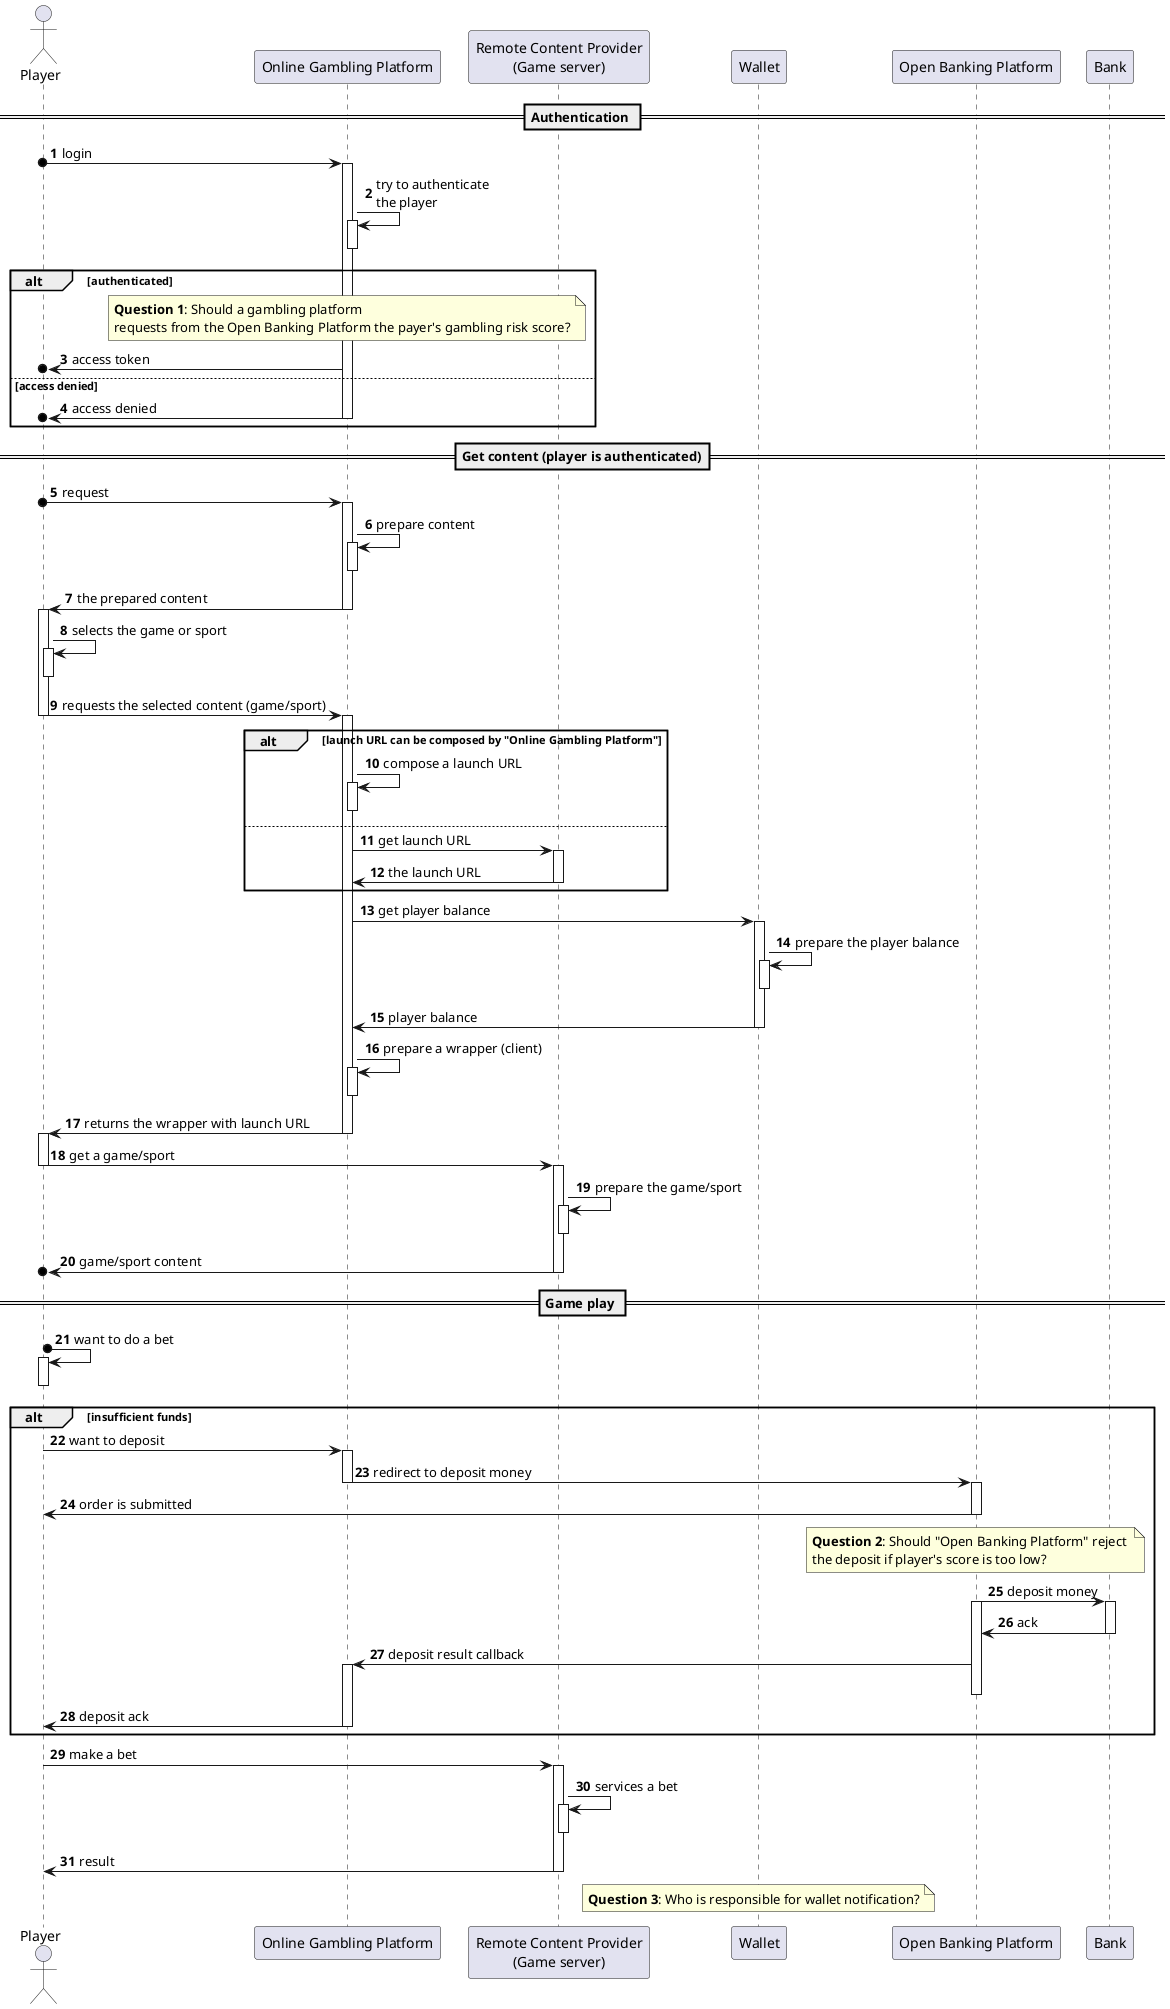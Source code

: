 @startuml

autonumber

actor player as "Player"
participant ogp as "Online Gambling Platform"
participant rcp as "Remote Content Provider\n(Game server)"
participant wallet as "Wallet"
participant obp as "Open Banking Platform"
participant bank as "Bank"

== Authentication ==

player o-> ogp++: login
ogp -> ogp++--: try to authenticate\nthe player
alt authenticated
  note over ogp: <b>Question 1</b>: Should a gambling platform \nrequests from the Open Banking Platform the payer's gambling risk score?
  ogp ->o player: access token
   else  access denied
  ogp ->o player--: access denied
end

== Get content (player is authenticated)==

player o-> ogp++: request
ogp -> ogp++--: prepare content
ogp -> player--++: the prepared content
player -> player++--: selects the game or sport
player -> ogp--++: requests the selected content (game/sport)
alt launch URL can be composed by "Online Gambling Platform"
  ogp -> ogp++--: compose a launch URL
else
  ogp -> rcp++: get launch URL
  rcp -> ogp--: the launch URL
end
ogp -> wallet++: get player balance
wallet -> wallet++--: prepare the player balance
wallet -> ogp--: player balance
ogp -> ogp++-- : prepare a wrapper (client)
ogp -> player--++: returns the wrapper with launch URL
player -> rcp--++: get a game/sport
rcp -> rcp++--: prepare the game/sport
rcp ->o player-- : game/sport content

== Game play ==
player o-> player++--: want to do a bet
alt insufficient funds
  player -> ogp++: want to deposit
  ogp -> obp--++: redirect to deposit money
  obp -> player--: order is submitted
  note over obp: <b>Question 2</b>: Should "Open Banking Platform" reject \nthe deposit if player's score is too low?
  obp -> bank++: deposit money
  activate obp
  bank -> obp--: ack
  obp -> ogp++: deposit result callback
  deactivate obp
  ogp -> player--: deposit ack
  end
player -> rcp++: make a bet
rcp -> rcp++--: services a bet
rcp -> player--: result
note over wallet: <b>Question 3</b>: Who is responsible for wallet notification?

@enduml